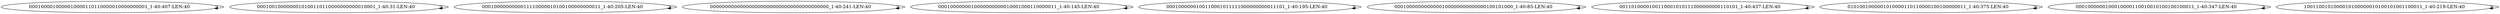 digraph G {
    "0001000010000010000110110000010000000001_1-40:407-LEN:40" -> "0001000010000010000110110000010000000001_1-40:407-LEN:40";
    "0001001000000010100110110000000000010001_1-40:31-LEN:40" -> "0001001000000010100110110000000000010001_1-40:31-LEN:40";
    "0001000000000011110000010100100000000011_1-40:205-LEN:40" -> "0001000000000011110000010100100000000011_1-40:205-LEN:40";
    "0000000000000000000000000000000000000000_1-40:241-LEN:40" -> "0000000000000000000000000000000000000000_1-40:241-LEN:40";
    "0001000000010000000000010001000110000011_1-40:145-LEN:40" -> "0001000000010000000000010001000110000011_1-40:145-LEN:40";
    "0001000000100110001011111000000000011101_1-40:195-LEN:40" -> "0001000000100110001011111000000000011101_1-40:195-LEN:40";
    "0001000000000000100000000000000100101000_1-40:85-LEN:40" -> "0001000000000000100000000000000100101000_1-40:85-LEN:40";
    "0011010000100110001010111000000000110101_1-40:437-LEN:40" -> "0011010000100110001010111000000000110101_1-40:437-LEN:40";
    "0101001000001010000110110000100100000011_1-40:375-LEN:40" -> "0101001000001010000110110000100100000011_1-40:375-LEN:40";
    "0001000000100010000110010010100100100011_1-40:347-LEN:40" -> "0001000000100010000110010010100100100011_1-40:347-LEN:40";
    "1001100101000010100000010100101001100011_1-40:219-LEN:40" -> "1001100101000010100000010100101001100011_1-40:219-LEN:40";
}
